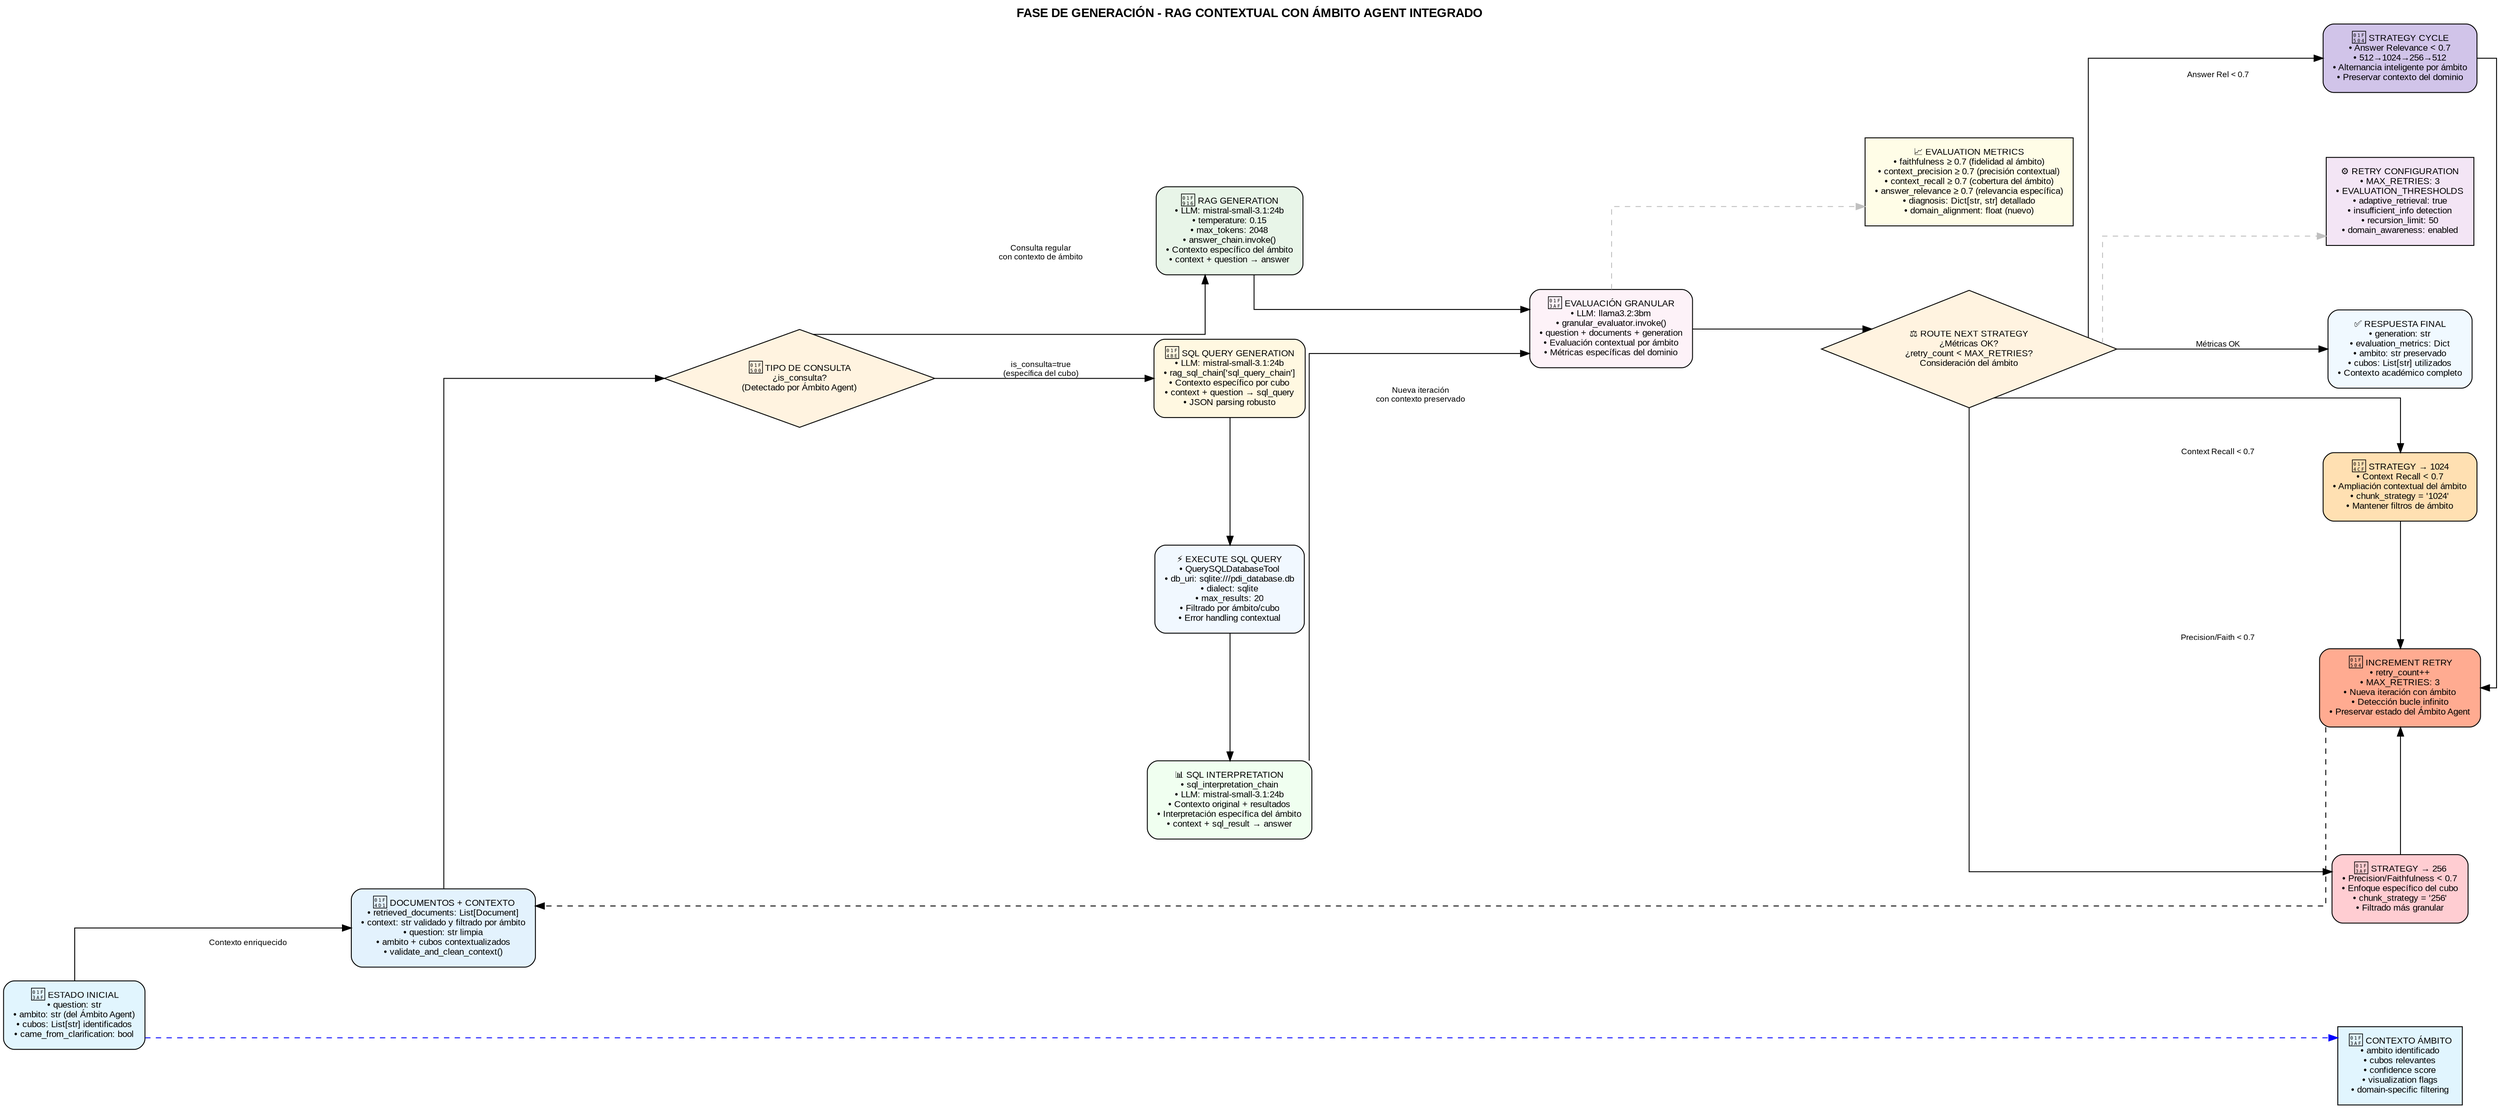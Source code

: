 digraph GeneracionRAG {
    // Configuración general para layout horizontal
    rankdir=LR;
    ranksep=2.0;
    nodesep=1.0;
    splines=ortho;
    
    // Estilos de nodos
    node [fontname="Arial", fontsize=10, margin=0.15];
    edge [fontname="Arial", fontsize=9];
    
    // NIVEL 0: Estado inicial con ámbito
    {rank=same; initial_state}
    initial_state [shape=box, style="rounded,filled", fillcolor="#E1F5FE",
                   label="🎯 ESTADO INICIAL\n• question: str\n• ambito: str (del Ámbito Agent)\n• cubos: List[str] identificados\n• came_from_clarification: bool"];
    
    // NIVEL 1: Entrada con documentos recuperados
    {rank=same; input_docs}
    input_docs [shape=box, style="rounded,filled", fillcolor="#E3F2FD",
                label="📑 DOCUMENTOS + CONTEXTO\n• retrieved_documents: List[Document]\n• context: str validado y filtrado por ámbito\n• question: str limpia\n• ambito + cubos contextualizados\n• validate_and_clean_context()"];
    
    // NIVEL 2: Decisión de tipo de consulta
    {rank=same; query_type}
    query_type [shape=diamond, style="filled", fillcolor="#FFF3E0",
                label="🔀 TIPO DE CONSULTA\n¿is_consulta?\n(Detectado por Ámbito Agent)"];
    
    // NIVEL 3A: Rama RAG estándar
    {rank=same; rag_generation}
    rag_generation [shape=box, style="rounded,filled", fillcolor="#E8F5E8",
                    label="🤖 RAG GENERATION\n• LLM: mistral-small-3.1:24b\n• temperature: 0.15\n• max_tokens: 2048\n• answer_chain.invoke()\n• Contexto específico del ámbito\n• context + question → answer"];
    
    // NIVEL 3B: Rama SQL
    {rank=same; sql_query_gen, sql_execute, sql_interpret}
    sql_query_gen [shape=box, style="rounded,filled", fillcolor="#FFF8E1",
                   label="💾 SQL QUERY GENERATION\n• LLM: mistral-small-3.1:24b\n• rag_sql_chain['sql_query_chain']\n• Contexto específico por cubo\n• context + question → sql_query\n• JSON parsing robusto"];
    
    sql_execute [shape=box, style="rounded,filled", fillcolor="#F1F8FF",
                 label="⚡ EXECUTE SQL QUERY\n• QuerySQLDatabaseTool\n• db_uri: sqlite:///pdi_database.db\n• dialect: sqlite\n• max_results: 20\n• Filtrado por ámbito/cubo\n• Error handling contextual"];
    
    sql_interpret [shape=box, style="rounded,filled", fillcolor="#F0FFF0",
                   label="📊 SQL INTERPRETATION\n• sql_interpretation_chain\n• LLM: mistral-small-3.1:24b\n• Contexto original + resultados\n• Interpretación específica del ámbito\n• context + sql_result → answer"];
    
    // NIVEL 4: Evaluación granular (común para ambas ramas)
    {rank=same; granular_eval}
    granular_eval [shape=box, style="rounded,filled", fillcolor="#FDF2F8",
                   label="🎯 EVALUACIÓN GRANULAR\n• LLM: llama3.2:3bm\n• granular_evaluator.invoke()\n• question + documents + generation\n• Evaluación contextual por ámbito\n• Métricas específicas del dominio"];
    
    // NIVEL 5: Métricas de evaluación (subgrafo)
    {rank=same; metrics}
    metrics [shape=record, style="filled", fillcolor="#FFFDE7",
             label="📈 EVALUATION METRICS\n• faithfulness ≥ 0.7 (fidelidad al ámbito)\n• context_precision ≥ 0.7 (precisión contextual)\n• context_recall ≥ 0.7 (cobertura del ámbito)\n• answer_relevance ≥ 0.7 (relevancia específica)\n• diagnosis: Dict[str, str] detallado\n• domain_alignment: float (nuevo)"];
    
    // NIVEL 6: Decisión de estrategia adaptativa
    {rank=same; route_strategy}
    route_strategy [shape=diamond, style="filled", fillcolor="#FFF3E0",
                    label="⚖️ ROUTE NEXT STRATEGY\n¿Métricas OK?\n¿retry_count < MAX_RETRIES?\nConsideración del ámbito"];
    
    // NIVEL 7A: Salida exitosa
    {rank=same; final_answer}
    final_answer [shape=box, style="rounded,filled", fillcolor="#F0F9FF",
                  label="✅ RESPUESTA FINAL\n• generation: str\n• evaluation_metrics: Dict\n• ambito: str preservado\n• cubos: List[str] utilizados\n• Contexto académico completo"];
    
    // NIVEL 7B: Estrategias de reintento contextuales
    {rank=same; strategy_1024, strategy_256, strategy_cycle, increment_retry}
    
    strategy_1024 [shape=box, style="rounded,filled", fillcolor="#FFE0B2",
                   label="📏 STRATEGY → 1024\n• Context Recall < 0.7\n• Ampliación contextual del ámbito\n• chunk_strategy = '1024'\n• Mantener filtros de ámbito"];
    
    strategy_256 [shape=box, style="rounded,filled", fillcolor="#FFCDD2",
                  label="🎯 STRATEGY → 256\n• Precision/Faithfulness < 0.7\n• Enfoque específico del cubo\n• chunk_strategy = '256'\n• Filtrado más granular"];
    
    strategy_cycle [shape=box, style="rounded,filled", fillcolor="#D1C4E9",
                    label="🔄 STRATEGY CYCLE\n• Answer Relevance < 0.7\n• 512→1024→256→512\n• Alternancia inteligente por ámbito\n• Preservar contexto del dominio"];
    
    increment_retry [shape=box, style="rounded,filled", fillcolor="#FFAB91",
                     label="🔄 INCREMENT RETRY\n• retry_count++\n• MAX_RETRIES: 3\n• Nueva iteración con ámbito\n• Detección bucle infinito\n• Preservar estado del Ámbito Agent"];
    
    // NIVEL 8: Configuración contextual
    {rank=same; retry_config, ambito_info}
    retry_config [shape=record, style="filled", fillcolor="#F3E5F5",
                  label="⚙️ RETRY CONFIGURATION\n• MAX_RETRIES: 3\n• EVALUATION_THRESHOLDS\n• adaptive_retrieval: true\n• insufficient_info detection\n• recursion_limit: 50\n• domain_awareness: enabled"];
    
    ambito_info [shape=record, style="filled", fillcolor="#E1F5FE",
                 label="🎯 CONTEXTO ÁMBITO\n• ambito identificado\n• cubos relevantes\n• confidence score\n• visualization flags\n• domain-specific filtering"];
    
    // CONEXIONES PRINCIPALES
    initial_state -> input_docs [label="Contexto enriquecido"];
    input_docs -> query_type;
    
    // Rama RAG
    query_type -> rag_generation [label="Consulta regular\ncon contexto de ámbito"];
    rag_generation -> granular_eval;
    
    // Rama SQL
    query_type -> sql_query_gen [label="is_consulta=true\n(específica del cubo)"];
    sql_query_gen -> sql_execute;
    sql_execute -> sql_interpret;
    sql_interpret -> granular_eval;
    
    // Evaluación común
    granular_eval -> route_strategy;
    
    // Decisiones de estrategia
    route_strategy -> final_answer [label="Métricas OK"];
    route_strategy -> strategy_1024 [label="Context Recall < 0.7"];
    route_strategy -> strategy_256 [label="Precision/Faith < 0.7"];
    route_strategy -> strategy_cycle [label="Answer Rel < 0.7"];
    
    // Reintentos contextuales
    strategy_1024 -> increment_retry;
    strategy_256 -> increment_retry;
    strategy_cycle -> increment_retry;
    increment_retry -> input_docs [label="Nueva iteración\ncon contexto preservado", constraint=false, style=dashed];
    
    // Conexiones de configuración
    granular_eval -> metrics [style=dashed, color=gray];
    route_strategy -> retry_config [style=dashed, color=gray];
    initial_state -> ambito_info [style=dashed, color=blue];
    
    // Título del diagrama
    labelloc="t";
    label="FASE DE GENERACIÓN - RAG CONTEXTUAL CON ÁMBITO AGENT INTEGRADO";
    fontsize=14;
    fontname="Arial Bold";
} 
